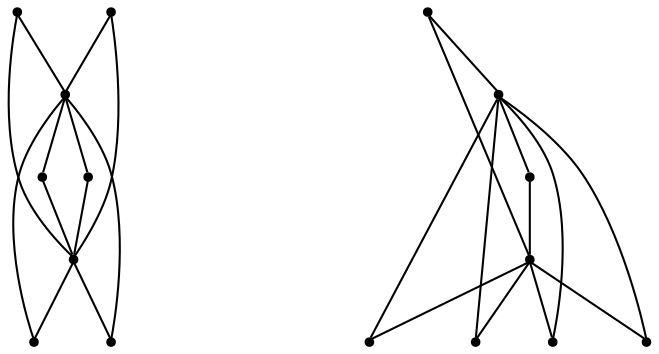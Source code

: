 graph {
  node [shape=point,comment="{\"directed\":false,\"doi\":\"10.1007/978-3-031-49275-4_3\",\"figure\":\"12 (4)\"}"]

  v0 [pos="1524.4251678234132,1184.745674826561"]
  v1 [pos="1247.6695518304991,1100.2333794603314"]
  v2 [pos="1247.6695518304991,1269.2499581503548"]
  v3 [pos="1329.3639448184504,1406.92851384236"]
  v4 [pos="1109.2881192942332,1184.741478042428"]
  v5 [pos="1416.9987041993222,1186.708625223347"]
  v6 [pos="1386.0458337049313,1100.2375762444647"]
  v7 [pos="1386.0458337049313,1269.2499581503548"]
  v8 [pos="786.403414376789,1184.745674826561"]
  v9 [pos="509.6397385519316,1100.2333794603314"]
  v10 [pos="555.7720545886597,973.4791800419844"]
  v11 [pos="591.343383654658,1406.92851384236"]
  v12 [pos="371.26330565500723,1184.7414780424278"]
  v13 [pos="509.6397385519316,1269.2499581503548"]
  v14 [pos="648.0200900850966,1100.2375762444647"]
  v15 [pos="648.0200900850966,1269.2499581503548"]

  v0 -- v1 [id="-1",pos="1524.4251678234132,1184.745674826561 1432.1697560705234,973.4852844552688 1293.7894045373582,1015.7290961365379 1247.6695518304991,1100.2333794603314"]
  v12 -- v9 [id="-2",pos="371.26330565500723,1184.7414780424278 509.6397385519316,1100.2333794603314 509.6397385519316,1100.2333794603314 509.6397385519316,1100.2333794603314"]
  v12 -- v13 [id="-3",pos="371.26330565500723,1184.7414780424278 509.6397385519316,1269.2499581503548 509.6397385519316,1269.2499581503548 509.6397385519316,1269.2499581503548"]
  v0 -- v2 [id="-4",pos="1524.4251678234132,1184.745674826561 1432.1698832473587,1396.0100712190713 1293.7895317141936,1353.7580567324512 1247.6695518304991,1269.2499581503548"]
  v3 -- v0 [id="-5",pos="1329.3639448184504,1406.92851384236 1450.2101717019248,1397.1935007569587 1511.2282183796435,1305.9718193147175 1524.4251678234132,1184.745674826561"]
  v3 -- v4 [id="-6",pos="1329.3639448184504,1406.92851384236 1162.5893299538052,1419.3467980921143 1126.2126853718717,1294.82020082149 1109.2881192942332,1184.741478042428"]
  v5 -- v4 [id="-7",pos="1416.9987041993222,1186.708625223347 1488.737249393566,1042.76223601624 1409.478737922368,999.80179165043 1310.400479715746,990.7963831277989 1211.326291167857,981.7950442140243 1092.4365527201116,1006.7361507910293 1109.2881192942332,1184.741478042428"]
  v4 -- v6 [id="-8",pos="1109.2881192942332,1184.741478042428 1201.537235793771,973.4852844552688 1339.9177145037713,1015.7331657453942 1386.0458337049313,1100.2375762444647"]
  v4 -- v7 [id="-9",pos="1109.2881192942332,1184.741478042428 1201.537235793771,1396.0100712190713 1339.9177145037713,1353.7580567324512 1386.0458337049313,1269.2499581503548"]
  v8 -- v9 [id="-10",pos="786.403414376789,1184.745674826561 694.1522789449893,973.4852844552688 555.7719274118243,1015.7290961365379 509.6397385519316,1100.2333794603314"]
  v8 -- v10 [id="-11",pos="786.403414376789,1184.745674826561 817.4469142635037,1119.4276896311194 798.6564096569379,1072.3206953665594 772.4772488559641,1031.2105241023262 746.3064181377088,990.1045496222262 712.7427343894775,954.9951437918994 555.7720545886597,973.4791800419844"]
  v10 -- v12 [id="-12",pos="555.7720545886597,973.4791800419844 738.4718163699855,991.0296225853763 737.7342543131075,1052.901284955907 718.1769369775227,1104.1005252760403 698.6196196419378,1155.3038352050303 660.2385409573311,1195.838919867756 371.26330565500723,1184.7414780424278"]
  v11 -- v8 [id="-13",pos="591.343383654658,1406.92851384236 712.188434152405,1397.1935007569587 773.2023475829733,1305.9718193147175 786.403414376789,1184.745674826561"]
  v11 -- v12 [id="-14",pos="591.343383654658,1406.92851384236 424.56762419849423,1419.3467980921143 388.19517645212886,1294.82020082149 371.26330565500723,1184.7414780424278"]
  v13 -- v8 [id="-15",pos="509.6397385519316,1269.2499581503548 571.1451904513048,1212.9122007727456 663.3973591948921,1184.7455476512844 786.403414376789,1184.745674826561"]
  v12 -- v14 [id="-16",pos="371.26330565500723,1184.7414780424278 463.51553003846004,973.4852844552688 601.895913365834,1015.7331657453942 648.0200900850966,1100.2375762444647"]
  v12 -- v15 [id="-17",pos="371.26330565500723,1184.7414780424278 493.0619201159997,1201.622978630064 585.3140888595871,1229.7938285356581 648.0200900850966,1269.2499581503548"]
  v5 -- v0 [id="-18",pos="1416.9987041993222,1186.708625223347 1524.4251678234132,1184.745674826561 1524.4251678234132,1184.745674826561 1524.4251678234132,1184.745674826561"]
  v6 -- v0 [id="-19",pos="1386.0458337049313,1100.2375762444647 1524.4251678234132,1184.745674826561 1524.4251678234132,1184.745674826561 1524.4251678234132,1184.745674826561"]
  v15 -- v8 [id="-20",pos="648.0200900850966,1269.2499581503548 786.403414376789,1184.745674826561 786.403414376789,1184.745674826561 786.403414376789,1184.745674826561"]
  v14 -- v8 [id="-21",pos="648.0200900850966,1100.2375762444647 786.403414376789,1184.745674826561 786.403414376789,1184.745674826561 786.403414376789,1184.745674826561"]
  v7 -- v0 [id="-24",pos="1386.0458337049313,1269.2499581503548 1524.4251678234132,1184.745674826561 1524.4251678234132,1184.745674826561 1524.4251678234132,1184.745674826561"]
  v4 -- v1 [id="-25",pos="1109.2881192942332,1184.741478042428 1247.6695518304991,1100.2333794603314 1247.6695518304991,1100.2333794603314 1247.6695518304991,1100.2333794603314"]
  v4 -- v2 [id="-26",pos="1109.2881192942332,1184.741478042428 1247.6695518304991,1269.2499581503548 1247.6695518304991,1269.2499581503548 1247.6695518304991,1269.2499581503548"]
}